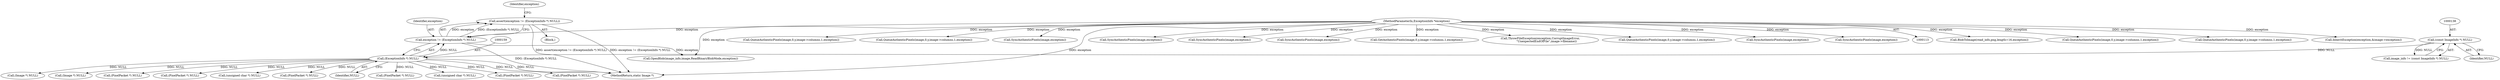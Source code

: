 digraph "0_ImageMagick_f6e9d0d9955e85bdd7540b251cd50d598dacc5e6_25@API" {
"1000155" [label="(Call,assert(exception != (ExceptionInfo *) NULL))"];
"1000156" [label="(Call,exception != (ExceptionInfo *) NULL)"];
"1000115" [label="(MethodParameterIn,ExceptionInfo *exception)"];
"1000158" [label="(Call,(ExceptionInfo *) NULL)"];
"1000137" [label="(Call,(const ImageInfo *) NULL)"];
"1000556" [label="(Call,BlobToImage(read_info,png,length+16,exception))"];
"1000116" [label="(Block,)"];
"1001330" [label="(Call,QueueAuthenticPixels(image,0,y,image->columns,1,exception))"];
"1001158" [label="(Call,(PixelPacket *) NULL)"];
"1000931" [label="(Call,(unsigned char *) NULL)"];
"1001488" [label="(Call,QueueAuthenticPixels(image,0,y,image->columns,1,exception))"];
"1000157" [label="(Identifier,exception)"];
"1001342" [label="(Call,(PixelPacket *) NULL)"];
"1001071" [label="(Call,InheritException(exception,&image->exception))"];
"1000115" [label="(MethodParameterIn,ExceptionInfo *exception)"];
"1001743" [label="(Call,(PixelPacket *) NULL)"];
"1002135" [label="(MethodReturn,static Image *)"];
"1001731" [label="(Call,QueueAuthenticPixels(image,0,y,image->columns,1,exception))"];
"1001146" [label="(Call,QueueAuthenticPixels(image,0,y,image->columns,1,exception))"];
"1000135" [label="(Call,image_info != (const ImageInfo *) NULL)"];
"1001550" [label="(Call,SyncAuthenticPixels(image,exception))"];
"1000173" [label="(Call,OpenBlob(image_info,image,ReadBinaryBlobMode,exception))"];
"1001675" [label="(Call,SyncAuthenticPixels(image,exception))"];
"1000137" [label="(Call,(const ImageInfo *) NULL)"];
"1000156" [label="(Call,exception != (ExceptionInfo *) NULL)"];
"1001433" [label="(Call,SyncAuthenticPixels(image,exception))"];
"1001500" [label="(Call,(PixelPacket *) NULL)"];
"1000470" [label="(Call,(unsigned char *) NULL)"];
"1001275" [label="(Call,SyncAuthenticPixels(image,exception))"];
"1001617" [label="(Call,(PixelPacket *) NULL)"];
"1001899" [label="(Call,GetAuthenticPixels(image,0,y,image->columns,1,exception))"];
"1002051" [label="(Call,ThrowFileException(exception,CorruptImageError,\n              \"UnexpectedEndOfFile\",image->filename))"];
"1001605" [label="(Call,QueueAuthenticPixels(image,0,y,image->columns,1,exception))"];
"1000158" [label="(Call,(ExceptionInfo *) NULL)"];
"1001911" [label="(Call,(PixelPacket *) NULL)"];
"1002040" [label="(Call,SyncAuthenticPixels(image,exception))"];
"1000155" [label="(Call,assert(exception != (ExceptionInfo *) NULL))"];
"1000139" [label="(Identifier,NULL)"];
"1000164" [label="(Identifier,exception)"];
"1000160" [label="(Identifier,NULL)"];
"1001820" [label="(Call,SyncAuthenticPixels(image,exception))"];
"1002098" [label="(Call,(Image *) NULL)"];
"1000188" [label="(Call,(Image *) NULL)"];
"1000155" -> "1000116"  [label="AST: "];
"1000155" -> "1000156"  [label="CFG: "];
"1000156" -> "1000155"  [label="AST: "];
"1000164" -> "1000155"  [label="CFG: "];
"1000155" -> "1002135"  [label="DDG: assert(exception != (ExceptionInfo *) NULL)"];
"1000155" -> "1002135"  [label="DDG: exception != (ExceptionInfo *) NULL"];
"1000156" -> "1000155"  [label="DDG: exception"];
"1000156" -> "1000155"  [label="DDG: (ExceptionInfo *) NULL"];
"1000156" -> "1000158"  [label="CFG: "];
"1000157" -> "1000156"  [label="AST: "];
"1000158" -> "1000156"  [label="AST: "];
"1000156" -> "1002135"  [label="DDG: (ExceptionInfo *) NULL"];
"1000115" -> "1000156"  [label="DDG: exception"];
"1000158" -> "1000156"  [label="DDG: NULL"];
"1000156" -> "1000173"  [label="DDG: exception"];
"1000115" -> "1000113"  [label="AST: "];
"1000115" -> "1002135"  [label="DDG: exception"];
"1000115" -> "1000173"  [label="DDG: exception"];
"1000115" -> "1000556"  [label="DDG: exception"];
"1000115" -> "1001071"  [label="DDG: exception"];
"1000115" -> "1001146"  [label="DDG: exception"];
"1000115" -> "1001275"  [label="DDG: exception"];
"1000115" -> "1001330"  [label="DDG: exception"];
"1000115" -> "1001433"  [label="DDG: exception"];
"1000115" -> "1001488"  [label="DDG: exception"];
"1000115" -> "1001550"  [label="DDG: exception"];
"1000115" -> "1001605"  [label="DDG: exception"];
"1000115" -> "1001675"  [label="DDG: exception"];
"1000115" -> "1001731"  [label="DDG: exception"];
"1000115" -> "1001820"  [label="DDG: exception"];
"1000115" -> "1001899"  [label="DDG: exception"];
"1000115" -> "1002040"  [label="DDG: exception"];
"1000115" -> "1002051"  [label="DDG: exception"];
"1000158" -> "1000160"  [label="CFG: "];
"1000159" -> "1000158"  [label="AST: "];
"1000160" -> "1000158"  [label="AST: "];
"1000158" -> "1002135"  [label="DDG: NULL"];
"1000137" -> "1000158"  [label="DDG: NULL"];
"1000158" -> "1000188"  [label="DDG: NULL"];
"1000158" -> "1000470"  [label="DDG: NULL"];
"1000158" -> "1000931"  [label="DDG: NULL"];
"1000158" -> "1001158"  [label="DDG: NULL"];
"1000158" -> "1001342"  [label="DDG: NULL"];
"1000158" -> "1001500"  [label="DDG: NULL"];
"1000158" -> "1001617"  [label="DDG: NULL"];
"1000158" -> "1001743"  [label="DDG: NULL"];
"1000158" -> "1001911"  [label="DDG: NULL"];
"1000158" -> "1002098"  [label="DDG: NULL"];
"1000137" -> "1000135"  [label="AST: "];
"1000137" -> "1000139"  [label="CFG: "];
"1000138" -> "1000137"  [label="AST: "];
"1000139" -> "1000137"  [label="AST: "];
"1000135" -> "1000137"  [label="CFG: "];
"1000137" -> "1000135"  [label="DDG: NULL"];
}
